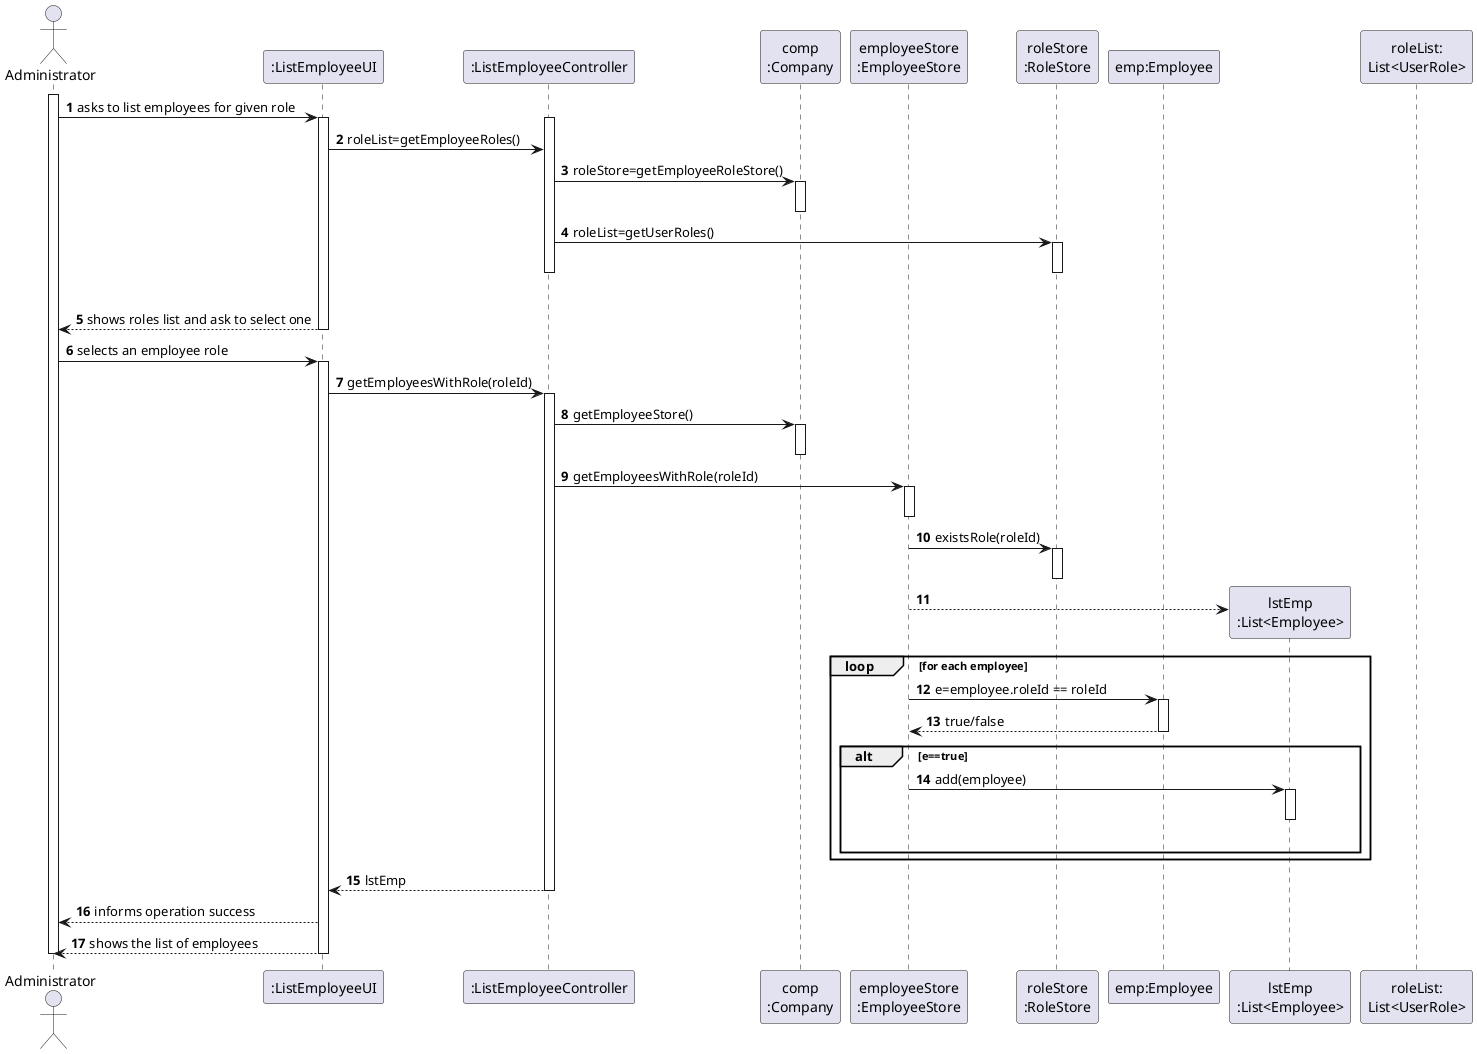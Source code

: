 @startuml
autonumber
'hide footbox
actor "Administrator" as ADM

participant ":ListEmployeeUI" as UI
participant ":ListEmployeeController" as CTRL
participant "comp\n:Company" as COMP
participant "employeeStore\n:EmployeeStore" as EMPS
participant "roleStore\n:RoleStore" as ROLES
participant "emp:Employee" as EMP

activate ADM
ADM -> UI : asks to list employees for given role
activate UI
activate CTRL
UI -> CTRL : roleList=getEmployeeRoles()
CTRL -> COMP : roleStore=getEmployeeRoleStore()
activate COMP
deactivate COMP

CTRL -> ROLES : roleList=getUserRoles()
activate ROLES
|||
deactivate ROLES
deactivate CTRL

UI --> ADM : shows roles list and ask to select one
deactivate UI

ADM -> UI : selects an employee role
activate UI

UI -> CTRL : getEmployeesWithRole(roleId)
activate CTRL

CTRL -> COMP: getEmployeeStore()
activate COMP
deactivate COMP
CTRL -> EMPS: getEmployeesWithRole(roleId)
activate EMPS
deactivate EMPS
EMPS -> ROLES: existsRole(roleId)
activate ROLES
deactivate ROLES
create "lstEmp\n:List<Employee>" as LST
EMPS --> LST

loop for each employee
    EMPS -> EMP: e=employee.roleId == roleId
  activate EMP
    EMP --> EMPS: true/false
  deactivate EMP
    alt e==true
        EMPS -> LST: add(employee)
      activate LST
    |||
    deactivate LST
    end
end

CTRL --> UI: lstEmp

deactivate COMP
deactivate CTRL
UI --> ADM : informs operation success
UI --> ADM: shows the list of employees
deactivate UI

deactivate UI
deactivate CTRL
deactivate ADM

participant "roleList:\nList<UserRole>"

@enduml
